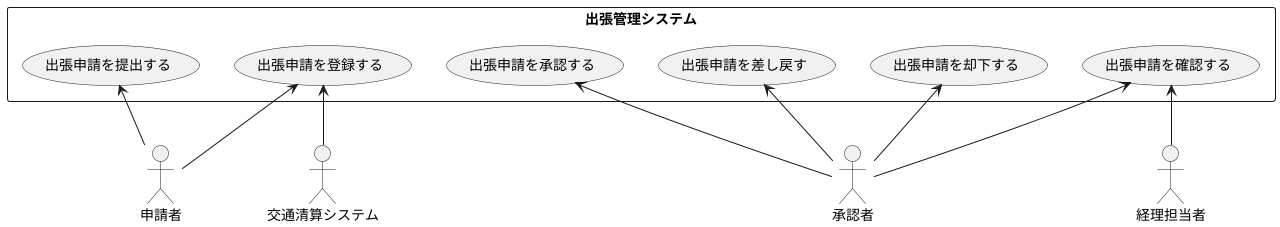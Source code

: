 @startuml シーケンス図
actor 申請者
actor 承認者
actor 経理担当者
actor 交通清算システム
rectangle 出張管理システム{
    usecase 出張申請を登録する
    usecase 出張申請を提出する
    usecase 出張申請を承認する
    usecase 出張申請を却下する
    usecase 出張申請を差し戻す
    usecase 出張申請を確認する    
}
出張申請を登録する <-- 申請者
出張申請を登録する <-- 交通清算システム
出張申請を提出する <-- 申請者
出張申請を承認する <-- 承認者
出張申請を却下する <-- 承認者
出張申請を差し戻す <-- 承認者
出張申請を確認する <-- 承認者
出張申請を確認する <-- 経理担当者
@enduml